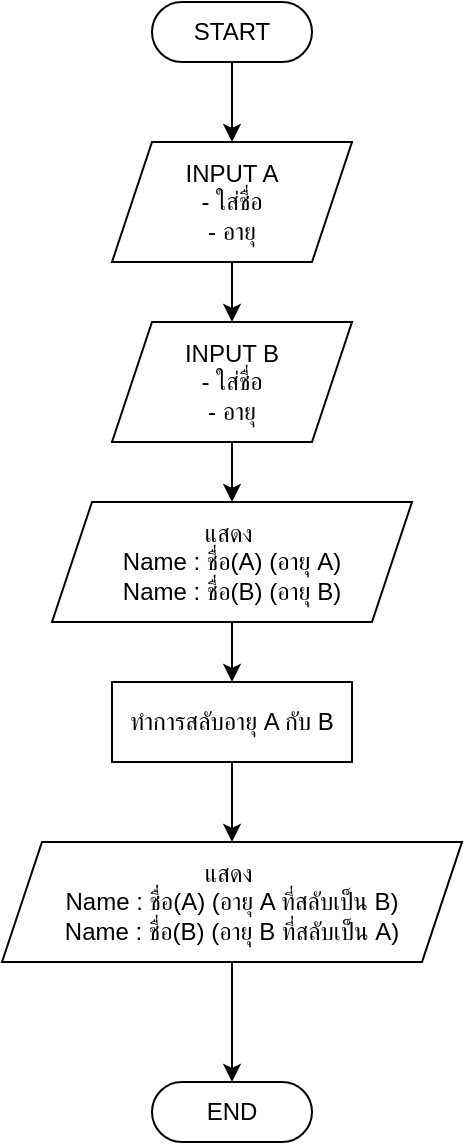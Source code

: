 <mxfile version="25.0.2">
  <diagram name="Page-1" id="nk33O3myFzExoFOTdXr2">
    <mxGraphModel dx="724" dy="434" grid="1" gridSize="10" guides="1" tooltips="1" connect="1" arrows="1" fold="1" page="1" pageScale="1" pageWidth="850" pageHeight="1100" math="0" shadow="0">
      <root>
        <mxCell id="0" />
        <mxCell id="1" parent="0" />
        <mxCell id="L0LTj8KVW8KC8nR_OFEM-1" style="edgeStyle=orthogonalEdgeStyle;rounded=0;orthogonalLoop=1;jettySize=auto;html=1;" edge="1" parent="1" source="UBjv-P3hsI7ne-E2DAJY-2" target="L0LTj8KVW8KC8nR_OFEM-2">
          <mxGeometry relative="1" as="geometry">
            <mxPoint x="400" y="110" as="targetPoint" />
          </mxGeometry>
        </mxCell>
        <mxCell id="UBjv-P3hsI7ne-E2DAJY-2" value="START" style="rounded=1;whiteSpace=wrap;html=1;arcSize=50;" parent="1" vertex="1">
          <mxGeometry x="360" y="40" width="80" height="30" as="geometry" />
        </mxCell>
        <mxCell id="UBjv-P3hsI7ne-E2DAJY-3" value="END" style="rounded=1;whiteSpace=wrap;html=1;arcSize=50;" parent="1" vertex="1">
          <mxGeometry x="360" y="580" width="80" height="30" as="geometry" />
        </mxCell>
        <mxCell id="L0LTj8KVW8KC8nR_OFEM-4" value="" style="edgeStyle=orthogonalEdgeStyle;rounded=0;orthogonalLoop=1;jettySize=auto;html=1;" edge="1" parent="1" source="L0LTj8KVW8KC8nR_OFEM-2" target="L0LTj8KVW8KC8nR_OFEM-3">
          <mxGeometry relative="1" as="geometry" />
        </mxCell>
        <mxCell id="L0LTj8KVW8KC8nR_OFEM-2" value="INPUT A&lt;div&gt;- ใส่ชื่อ&lt;/div&gt;&lt;div&gt;- อายุ&lt;/div&gt;" style="shape=parallelogram;perimeter=parallelogramPerimeter;whiteSpace=wrap;html=1;fixedSize=1;" vertex="1" parent="1">
          <mxGeometry x="340" y="110" width="120" height="60" as="geometry" />
        </mxCell>
        <mxCell id="L0LTj8KVW8KC8nR_OFEM-7" style="edgeStyle=orthogonalEdgeStyle;rounded=0;orthogonalLoop=1;jettySize=auto;html=1;" edge="1" parent="1" source="L0LTj8KVW8KC8nR_OFEM-3" target="L0LTj8KVW8KC8nR_OFEM-8">
          <mxGeometry relative="1" as="geometry">
            <mxPoint x="400" y="320" as="targetPoint" />
          </mxGeometry>
        </mxCell>
        <mxCell id="L0LTj8KVW8KC8nR_OFEM-3" value="INPUT B&lt;div&gt;- ใส่ชื่อ&lt;/div&gt;&lt;div&gt;- อายุ&lt;/div&gt;" style="shape=parallelogram;perimeter=parallelogramPerimeter;whiteSpace=wrap;html=1;fixedSize=1;" vertex="1" parent="1">
          <mxGeometry x="340" y="200" width="120" height="60" as="geometry" />
        </mxCell>
        <mxCell id="L0LTj8KVW8KC8nR_OFEM-9" style="edgeStyle=orthogonalEdgeStyle;rounded=0;orthogonalLoop=1;jettySize=auto;html=1;" edge="1" parent="1" source="L0LTj8KVW8KC8nR_OFEM-8" target="L0LTj8KVW8KC8nR_OFEM-10">
          <mxGeometry relative="1" as="geometry">
            <mxPoint x="400" y="390" as="targetPoint" />
          </mxGeometry>
        </mxCell>
        <mxCell id="L0LTj8KVW8KC8nR_OFEM-8" value="แสดง&amp;nbsp;&lt;div&gt;Name : ชื่อ(A) (อายุ A)&lt;/div&gt;&lt;div&gt;Name : ชื่อ(B) (อายุ B)&lt;br&gt;&lt;/div&gt;" style="shape=parallelogram;perimeter=parallelogramPerimeter;whiteSpace=wrap;html=1;fixedSize=1;" vertex="1" parent="1">
          <mxGeometry x="310" y="290" width="180" height="60" as="geometry" />
        </mxCell>
        <mxCell id="L0LTj8KVW8KC8nR_OFEM-12" value="" style="edgeStyle=orthogonalEdgeStyle;rounded=0;orthogonalLoop=1;jettySize=auto;html=1;" edge="1" parent="1" source="L0LTj8KVW8KC8nR_OFEM-10" target="L0LTj8KVW8KC8nR_OFEM-11">
          <mxGeometry relative="1" as="geometry" />
        </mxCell>
        <mxCell id="L0LTj8KVW8KC8nR_OFEM-10" value="ทำการสลับอายุ A กับ B" style="rounded=0;whiteSpace=wrap;html=1;" vertex="1" parent="1">
          <mxGeometry x="340" y="380" width="120" height="40" as="geometry" />
        </mxCell>
        <mxCell id="L0LTj8KVW8KC8nR_OFEM-13" value="" style="edgeStyle=orthogonalEdgeStyle;rounded=0;orthogonalLoop=1;jettySize=auto;html=1;" edge="1" parent="1" source="L0LTj8KVW8KC8nR_OFEM-11" target="UBjv-P3hsI7ne-E2DAJY-3">
          <mxGeometry relative="1" as="geometry" />
        </mxCell>
        <mxCell id="L0LTj8KVW8KC8nR_OFEM-11" value="แสดง&amp;nbsp;&lt;div&gt;Name : ชื่อ(A) (อายุ A ที่สลับเป็น B)&lt;/div&gt;&lt;div&gt;Name : ชื่อ(B) (อายุ B ที่สลับเป็น A)&lt;br&gt;&lt;/div&gt;" style="shape=parallelogram;perimeter=parallelogramPerimeter;whiteSpace=wrap;html=1;fixedSize=1;" vertex="1" parent="1">
          <mxGeometry x="285" y="460" width="230" height="60" as="geometry" />
        </mxCell>
      </root>
    </mxGraphModel>
  </diagram>
</mxfile>
